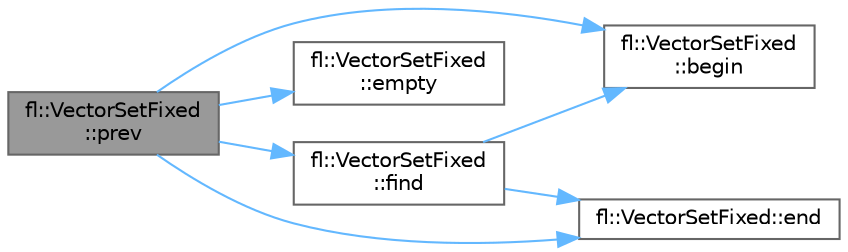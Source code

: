 digraph "fl::VectorSetFixed::prev"
{
 // INTERACTIVE_SVG=YES
 // LATEX_PDF_SIZE
  bgcolor="transparent";
  edge [fontname=Helvetica,fontsize=10,labelfontname=Helvetica,labelfontsize=10];
  node [fontname=Helvetica,fontsize=10,shape=box,height=0.2,width=0.4];
  rankdir="LR";
  Node1 [id="Node000001",label="fl::VectorSetFixed\l::prev",height=0.2,width=0.4,color="gray40", fillcolor="grey60", style="filled", fontcolor="black",tooltip=" "];
  Node1 -> Node2 [id="edge1_Node000001_Node000002",color="steelblue1",style="solid",tooltip=" "];
  Node2 [id="Node000002",label="fl::VectorSetFixed\l::begin",height=0.2,width=0.4,color="grey40", fillcolor="white", style="filled",URL="$dc/d79/classfl_1_1_vector_set_fixed_a90883f86a01a1494396e87bfbf799f4b.html#a90883f86a01a1494396e87bfbf799f4b",tooltip=" "];
  Node1 -> Node3 [id="edge2_Node000001_Node000003",color="steelblue1",style="solid",tooltip=" "];
  Node3 [id="Node000003",label="fl::VectorSetFixed\l::empty",height=0.2,width=0.4,color="grey40", fillcolor="white", style="filled",URL="$dc/d79/classfl_1_1_vector_set_fixed_a58f60abd0abd30c668137449e9bd19b4.html#a58f60abd0abd30c668137449e9bd19b4",tooltip=" "];
  Node1 -> Node4 [id="edge3_Node000001_Node000004",color="steelblue1",style="solid",tooltip=" "];
  Node4 [id="Node000004",label="fl::VectorSetFixed::end",height=0.2,width=0.4,color="grey40", fillcolor="white", style="filled",URL="$dc/d79/classfl_1_1_vector_set_fixed_a34d29f3a6405705cb9762d2d67dd5d7f.html#a34d29f3a6405705cb9762d2d67dd5d7f",tooltip=" "];
  Node1 -> Node5 [id="edge4_Node000001_Node000005",color="steelblue1",style="solid",tooltip=" "];
  Node5 [id="Node000005",label="fl::VectorSetFixed\l::find",height=0.2,width=0.4,color="grey40", fillcolor="white", style="filled",URL="$dc/d79/classfl_1_1_vector_set_fixed_ac9899c290377ff8e173263f30a6760ef.html#ac9899c290377ff8e173263f30a6760ef",tooltip=" "];
  Node5 -> Node2 [id="edge5_Node000005_Node000002",color="steelblue1",style="solid",tooltip=" "];
  Node5 -> Node4 [id="edge6_Node000005_Node000004",color="steelblue1",style="solid",tooltip=" "];
}
